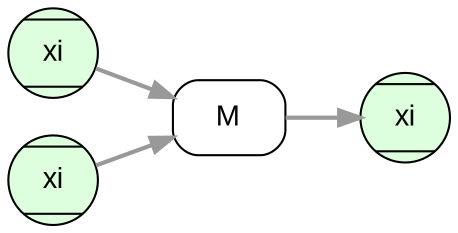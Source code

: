 digraph d {
	node [fontname = "Arial"];
	edge [fontname = "Arial", fontsize=11,color="#999999", penwidth=2, weight=1];

	rankdir=LR
	subgraph product {
		node [shape=Mcircle, style=filled, fillcolor="#DDFFDD", fixedsize=true, width=0.6]
		xi [label="xi"]
		yi1 [label="xi"]
		yi2 [label="xi"]
		}
	subgraph process {
		node [shape=box, style=rounded]
		M
	}
yi1 -> M 
yi2 -> M 
M -> xi
}
